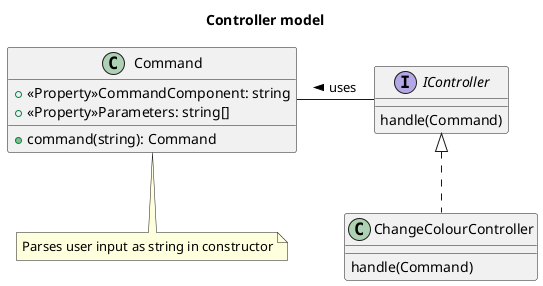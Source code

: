 @startuml ControllerModel
    title Controller model
    class Command{
        + <<Property>>CommandComponent: string
        + <<Property>>Parameters: string[]
        + command(string): Command
    }
    note bottom: Parses user input as string in constructor

    interface IController{
        handle(Command)
    }

    IController -left- Command: uses >

    class ChangeColourController implements IController{
        handle(Command)
    }
    
@enduml